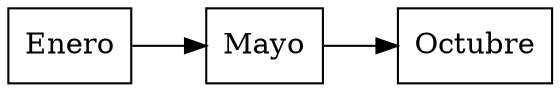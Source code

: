 digraph grafico{
rankdir=LR
node[shape=box]
concentrate=true
compound=true;
nodo1[label ="Enero"];
nodo5[label ="Mayo"];
nodo1->nodo5
nodo10[label ="Octubre"];
nodo5->nodo10
}
